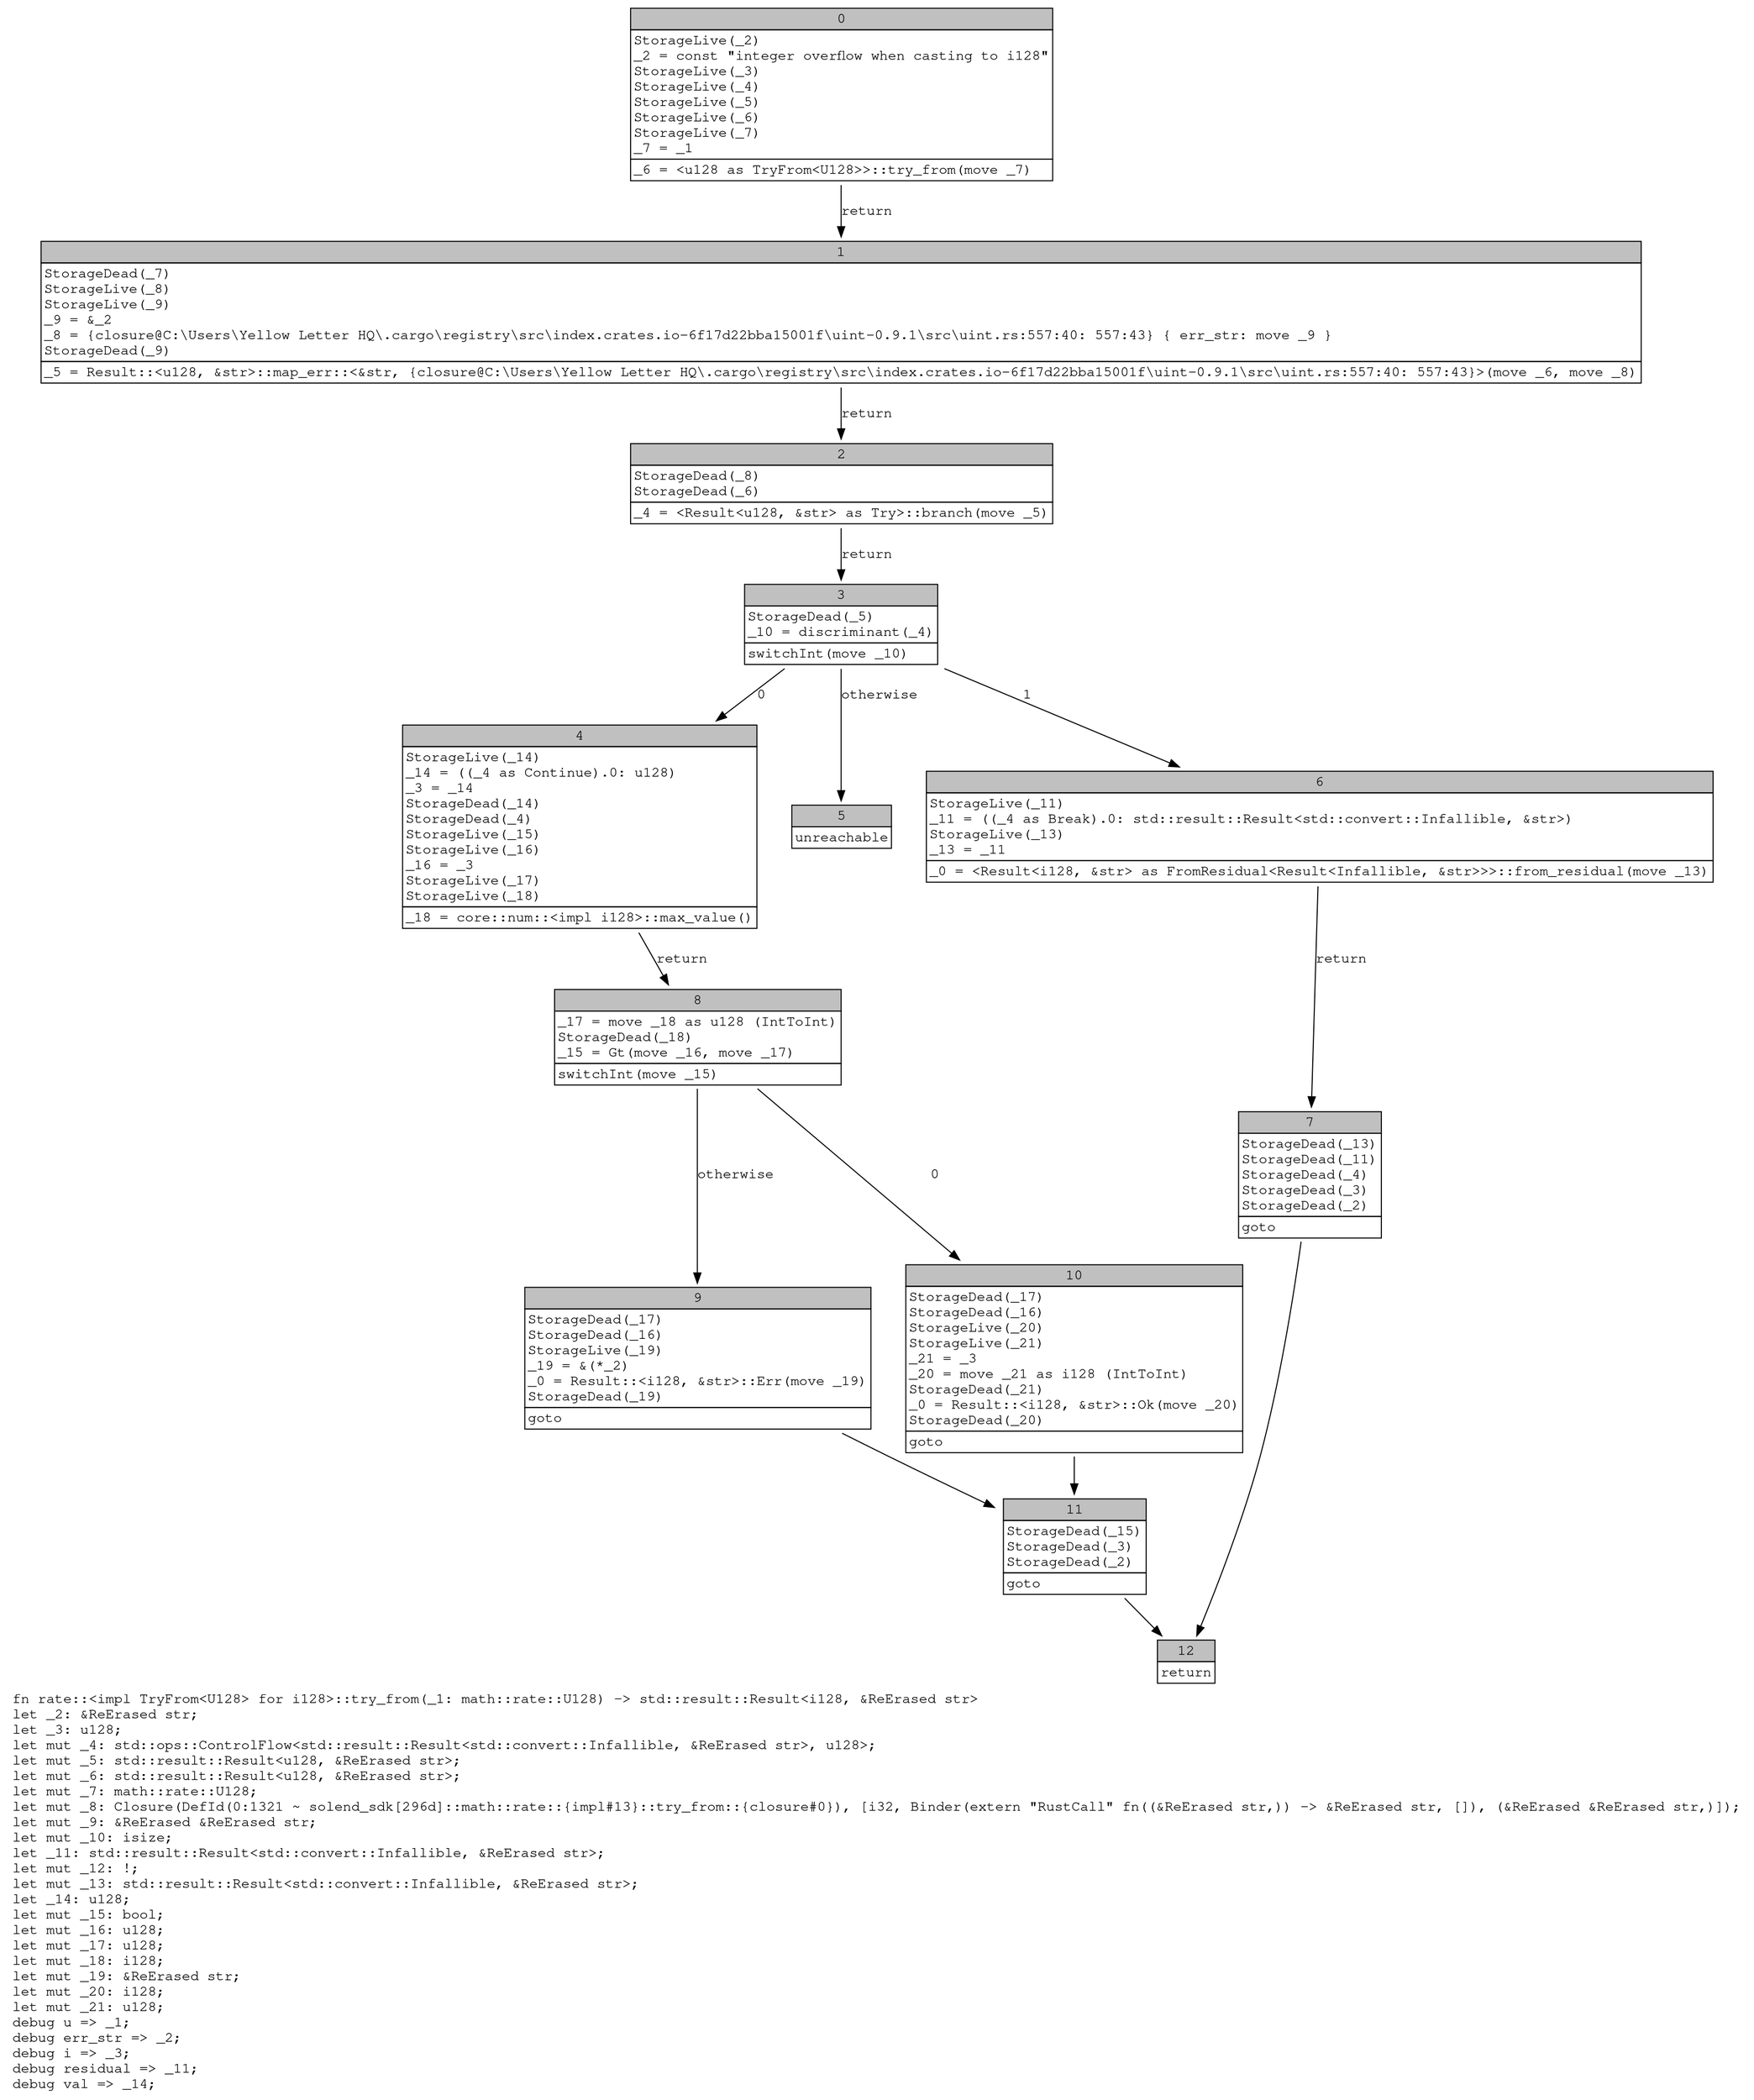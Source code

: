 digraph Mir_0_1320 {
    graph [fontname="Courier, monospace"];
    node [fontname="Courier, monospace"];
    edge [fontname="Courier, monospace"];
    label=<fn rate::&lt;impl TryFrom&lt;U128&gt; for i128&gt;::try_from(_1: math::rate::U128) -&gt; std::result::Result&lt;i128, &amp;ReErased str&gt;<br align="left"/>let _2: &amp;ReErased str;<br align="left"/>let _3: u128;<br align="left"/>let mut _4: std::ops::ControlFlow&lt;std::result::Result&lt;std::convert::Infallible, &amp;ReErased str&gt;, u128&gt;;<br align="left"/>let mut _5: std::result::Result&lt;u128, &amp;ReErased str&gt;;<br align="left"/>let mut _6: std::result::Result&lt;u128, &amp;ReErased str&gt;;<br align="left"/>let mut _7: math::rate::U128;<br align="left"/>let mut _8: Closure(DefId(0:1321 ~ solend_sdk[296d]::math::rate::{impl#13}::try_from::{closure#0}), [i32, Binder(extern &quot;RustCall&quot; fn((&amp;ReErased str,)) -&gt; &amp;ReErased str, []), (&amp;ReErased &amp;ReErased str,)]);<br align="left"/>let mut _9: &amp;ReErased &amp;ReErased str;<br align="left"/>let mut _10: isize;<br align="left"/>let _11: std::result::Result&lt;std::convert::Infallible, &amp;ReErased str&gt;;<br align="left"/>let mut _12: !;<br align="left"/>let mut _13: std::result::Result&lt;std::convert::Infallible, &amp;ReErased str&gt;;<br align="left"/>let _14: u128;<br align="left"/>let mut _15: bool;<br align="left"/>let mut _16: u128;<br align="left"/>let mut _17: u128;<br align="left"/>let mut _18: i128;<br align="left"/>let mut _19: &amp;ReErased str;<br align="left"/>let mut _20: i128;<br align="left"/>let mut _21: u128;<br align="left"/>debug u =&gt; _1;<br align="left"/>debug err_str =&gt; _2;<br align="left"/>debug i =&gt; _3;<br align="left"/>debug residual =&gt; _11;<br align="left"/>debug val =&gt; _14;<br align="left"/>>;
    bb0__0_1320 [shape="none", label=<<table border="0" cellborder="1" cellspacing="0"><tr><td bgcolor="gray" align="center" colspan="1">0</td></tr><tr><td align="left" balign="left">StorageLive(_2)<br/>_2 = const &quot;integer overflow when casting to i128&quot;<br/>StorageLive(_3)<br/>StorageLive(_4)<br/>StorageLive(_5)<br/>StorageLive(_6)<br/>StorageLive(_7)<br/>_7 = _1<br/></td></tr><tr><td align="left">_6 = &lt;u128 as TryFrom&lt;U128&gt;&gt;::try_from(move _7)</td></tr></table>>];
    bb1__0_1320 [shape="none", label=<<table border="0" cellborder="1" cellspacing="0"><tr><td bgcolor="gray" align="center" colspan="1">1</td></tr><tr><td align="left" balign="left">StorageDead(_7)<br/>StorageLive(_8)<br/>StorageLive(_9)<br/>_9 = &amp;_2<br/>_8 = {closure@C:\Users\Yellow Letter HQ\.cargo\registry\src\index.crates.io-6f17d22bba15001f\uint-0.9.1\src\uint.rs:557:40: 557:43} { err_str: move _9 }<br/>StorageDead(_9)<br/></td></tr><tr><td align="left">_5 = Result::&lt;u128, &amp;str&gt;::map_err::&lt;&amp;str, {closure@C:\Users\Yellow Letter HQ\.cargo\registry\src\index.crates.io-6f17d22bba15001f\uint-0.9.1\src\uint.rs:557:40: 557:43}&gt;(move _6, move _8)</td></tr></table>>];
    bb2__0_1320 [shape="none", label=<<table border="0" cellborder="1" cellspacing="0"><tr><td bgcolor="gray" align="center" colspan="1">2</td></tr><tr><td align="left" balign="left">StorageDead(_8)<br/>StorageDead(_6)<br/></td></tr><tr><td align="left">_4 = &lt;Result&lt;u128, &amp;str&gt; as Try&gt;::branch(move _5)</td></tr></table>>];
    bb3__0_1320 [shape="none", label=<<table border="0" cellborder="1" cellspacing="0"><tr><td bgcolor="gray" align="center" colspan="1">3</td></tr><tr><td align="left" balign="left">StorageDead(_5)<br/>_10 = discriminant(_4)<br/></td></tr><tr><td align="left">switchInt(move _10)</td></tr></table>>];
    bb4__0_1320 [shape="none", label=<<table border="0" cellborder="1" cellspacing="0"><tr><td bgcolor="gray" align="center" colspan="1">4</td></tr><tr><td align="left" balign="left">StorageLive(_14)<br/>_14 = ((_4 as Continue).0: u128)<br/>_3 = _14<br/>StorageDead(_14)<br/>StorageDead(_4)<br/>StorageLive(_15)<br/>StorageLive(_16)<br/>_16 = _3<br/>StorageLive(_17)<br/>StorageLive(_18)<br/></td></tr><tr><td align="left">_18 = core::num::&lt;impl i128&gt;::max_value()</td></tr></table>>];
    bb5__0_1320 [shape="none", label=<<table border="0" cellborder="1" cellspacing="0"><tr><td bgcolor="gray" align="center" colspan="1">5</td></tr><tr><td align="left">unreachable</td></tr></table>>];
    bb6__0_1320 [shape="none", label=<<table border="0" cellborder="1" cellspacing="0"><tr><td bgcolor="gray" align="center" colspan="1">6</td></tr><tr><td align="left" balign="left">StorageLive(_11)<br/>_11 = ((_4 as Break).0: std::result::Result&lt;std::convert::Infallible, &amp;str&gt;)<br/>StorageLive(_13)<br/>_13 = _11<br/></td></tr><tr><td align="left">_0 = &lt;Result&lt;i128, &amp;str&gt; as FromResidual&lt;Result&lt;Infallible, &amp;str&gt;&gt;&gt;::from_residual(move _13)</td></tr></table>>];
    bb7__0_1320 [shape="none", label=<<table border="0" cellborder="1" cellspacing="0"><tr><td bgcolor="gray" align="center" colspan="1">7</td></tr><tr><td align="left" balign="left">StorageDead(_13)<br/>StorageDead(_11)<br/>StorageDead(_4)<br/>StorageDead(_3)<br/>StorageDead(_2)<br/></td></tr><tr><td align="left">goto</td></tr></table>>];
    bb8__0_1320 [shape="none", label=<<table border="0" cellborder="1" cellspacing="0"><tr><td bgcolor="gray" align="center" colspan="1">8</td></tr><tr><td align="left" balign="left">_17 = move _18 as u128 (IntToInt)<br/>StorageDead(_18)<br/>_15 = Gt(move _16, move _17)<br/></td></tr><tr><td align="left">switchInt(move _15)</td></tr></table>>];
    bb9__0_1320 [shape="none", label=<<table border="0" cellborder="1" cellspacing="0"><tr><td bgcolor="gray" align="center" colspan="1">9</td></tr><tr><td align="left" balign="left">StorageDead(_17)<br/>StorageDead(_16)<br/>StorageLive(_19)<br/>_19 = &amp;(*_2)<br/>_0 = Result::&lt;i128, &amp;str&gt;::Err(move _19)<br/>StorageDead(_19)<br/></td></tr><tr><td align="left">goto</td></tr></table>>];
    bb10__0_1320 [shape="none", label=<<table border="0" cellborder="1" cellspacing="0"><tr><td bgcolor="gray" align="center" colspan="1">10</td></tr><tr><td align="left" balign="left">StorageDead(_17)<br/>StorageDead(_16)<br/>StorageLive(_20)<br/>StorageLive(_21)<br/>_21 = _3<br/>_20 = move _21 as i128 (IntToInt)<br/>StorageDead(_21)<br/>_0 = Result::&lt;i128, &amp;str&gt;::Ok(move _20)<br/>StorageDead(_20)<br/></td></tr><tr><td align="left">goto</td></tr></table>>];
    bb11__0_1320 [shape="none", label=<<table border="0" cellborder="1" cellspacing="0"><tr><td bgcolor="gray" align="center" colspan="1">11</td></tr><tr><td align="left" balign="left">StorageDead(_15)<br/>StorageDead(_3)<br/>StorageDead(_2)<br/></td></tr><tr><td align="left">goto</td></tr></table>>];
    bb12__0_1320 [shape="none", label=<<table border="0" cellborder="1" cellspacing="0"><tr><td bgcolor="gray" align="center" colspan="1">12</td></tr><tr><td align="left">return</td></tr></table>>];
    bb0__0_1320 -> bb1__0_1320 [label="return"];
    bb1__0_1320 -> bb2__0_1320 [label="return"];
    bb2__0_1320 -> bb3__0_1320 [label="return"];
    bb3__0_1320 -> bb4__0_1320 [label="0"];
    bb3__0_1320 -> bb6__0_1320 [label="1"];
    bb3__0_1320 -> bb5__0_1320 [label="otherwise"];
    bb4__0_1320 -> bb8__0_1320 [label="return"];
    bb6__0_1320 -> bb7__0_1320 [label="return"];
    bb7__0_1320 -> bb12__0_1320 [label=""];
    bb8__0_1320 -> bb10__0_1320 [label="0"];
    bb8__0_1320 -> bb9__0_1320 [label="otherwise"];
    bb9__0_1320 -> bb11__0_1320 [label=""];
    bb10__0_1320 -> bb11__0_1320 [label=""];
    bb11__0_1320 -> bb12__0_1320 [label=""];
}
